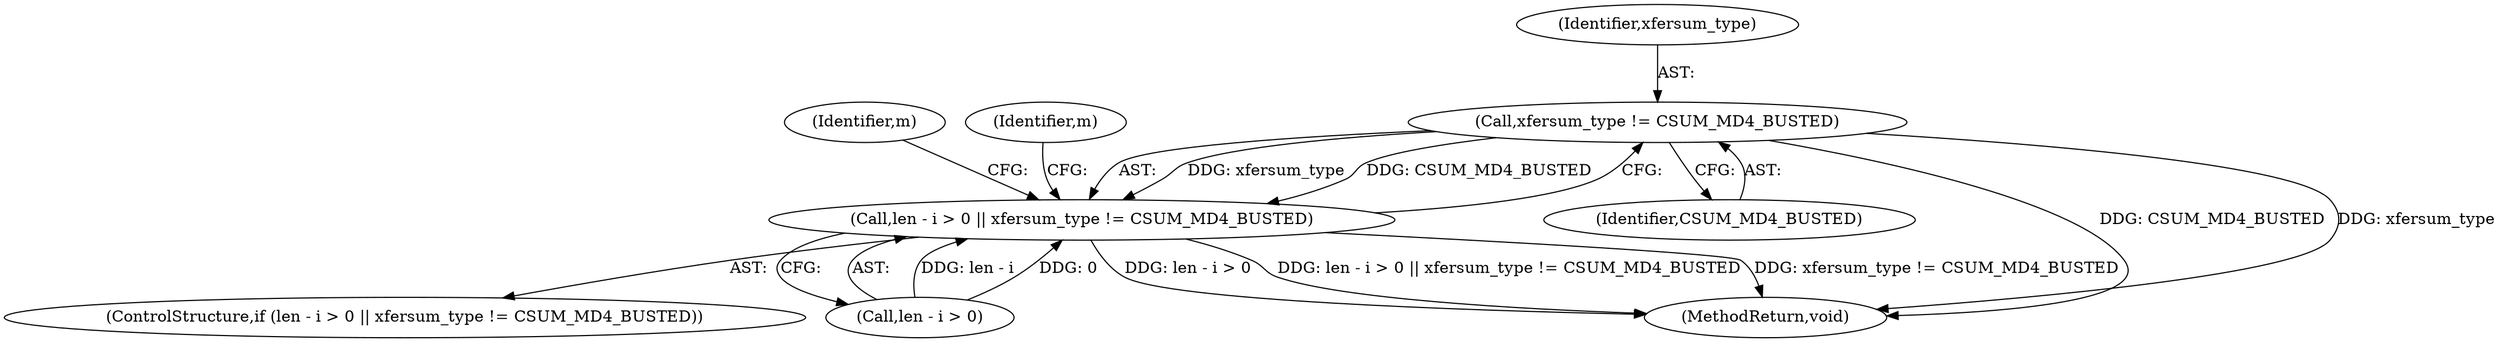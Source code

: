 digraph "1_samba_7b8a4ecd6ff9cdf4e5d3850ebf822f1e989255b3_1@API" {
"1000242" [label="(Call,xfersum_type != CSUM_MD4_BUSTED)"];
"1000236" [label="(Call,len - i > 0 || xfersum_type != CSUM_MD4_BUSTED)"];
"1000237" [label="(Call,len - i > 0)"];
"1000258" [label="(Identifier,m)"];
"1000243" [label="(Identifier,xfersum_type)"];
"1000236" [label="(Call,len - i > 0 || xfersum_type != CSUM_MD4_BUSTED)"];
"1000244" [label="(Identifier,CSUM_MD4_BUSTED)"];
"1000247" [label="(Identifier,m)"];
"1000235" [label="(ControlStructure,if (len - i > 0 || xfersum_type != CSUM_MD4_BUSTED))"];
"1000242" [label="(Call,xfersum_type != CSUM_MD4_BUSTED)"];
"1000262" [label="(MethodReturn,void)"];
"1000242" -> "1000236"  [label="AST: "];
"1000242" -> "1000244"  [label="CFG: "];
"1000243" -> "1000242"  [label="AST: "];
"1000244" -> "1000242"  [label="AST: "];
"1000236" -> "1000242"  [label="CFG: "];
"1000242" -> "1000262"  [label="DDG: CSUM_MD4_BUSTED"];
"1000242" -> "1000262"  [label="DDG: xfersum_type"];
"1000242" -> "1000236"  [label="DDG: xfersum_type"];
"1000242" -> "1000236"  [label="DDG: CSUM_MD4_BUSTED"];
"1000236" -> "1000235"  [label="AST: "];
"1000236" -> "1000237"  [label="CFG: "];
"1000237" -> "1000236"  [label="AST: "];
"1000247" -> "1000236"  [label="CFG: "];
"1000258" -> "1000236"  [label="CFG: "];
"1000236" -> "1000262"  [label="DDG: len - i > 0"];
"1000236" -> "1000262"  [label="DDG: len - i > 0 || xfersum_type != CSUM_MD4_BUSTED"];
"1000236" -> "1000262"  [label="DDG: xfersum_type != CSUM_MD4_BUSTED"];
"1000237" -> "1000236"  [label="DDG: len - i"];
"1000237" -> "1000236"  [label="DDG: 0"];
}
